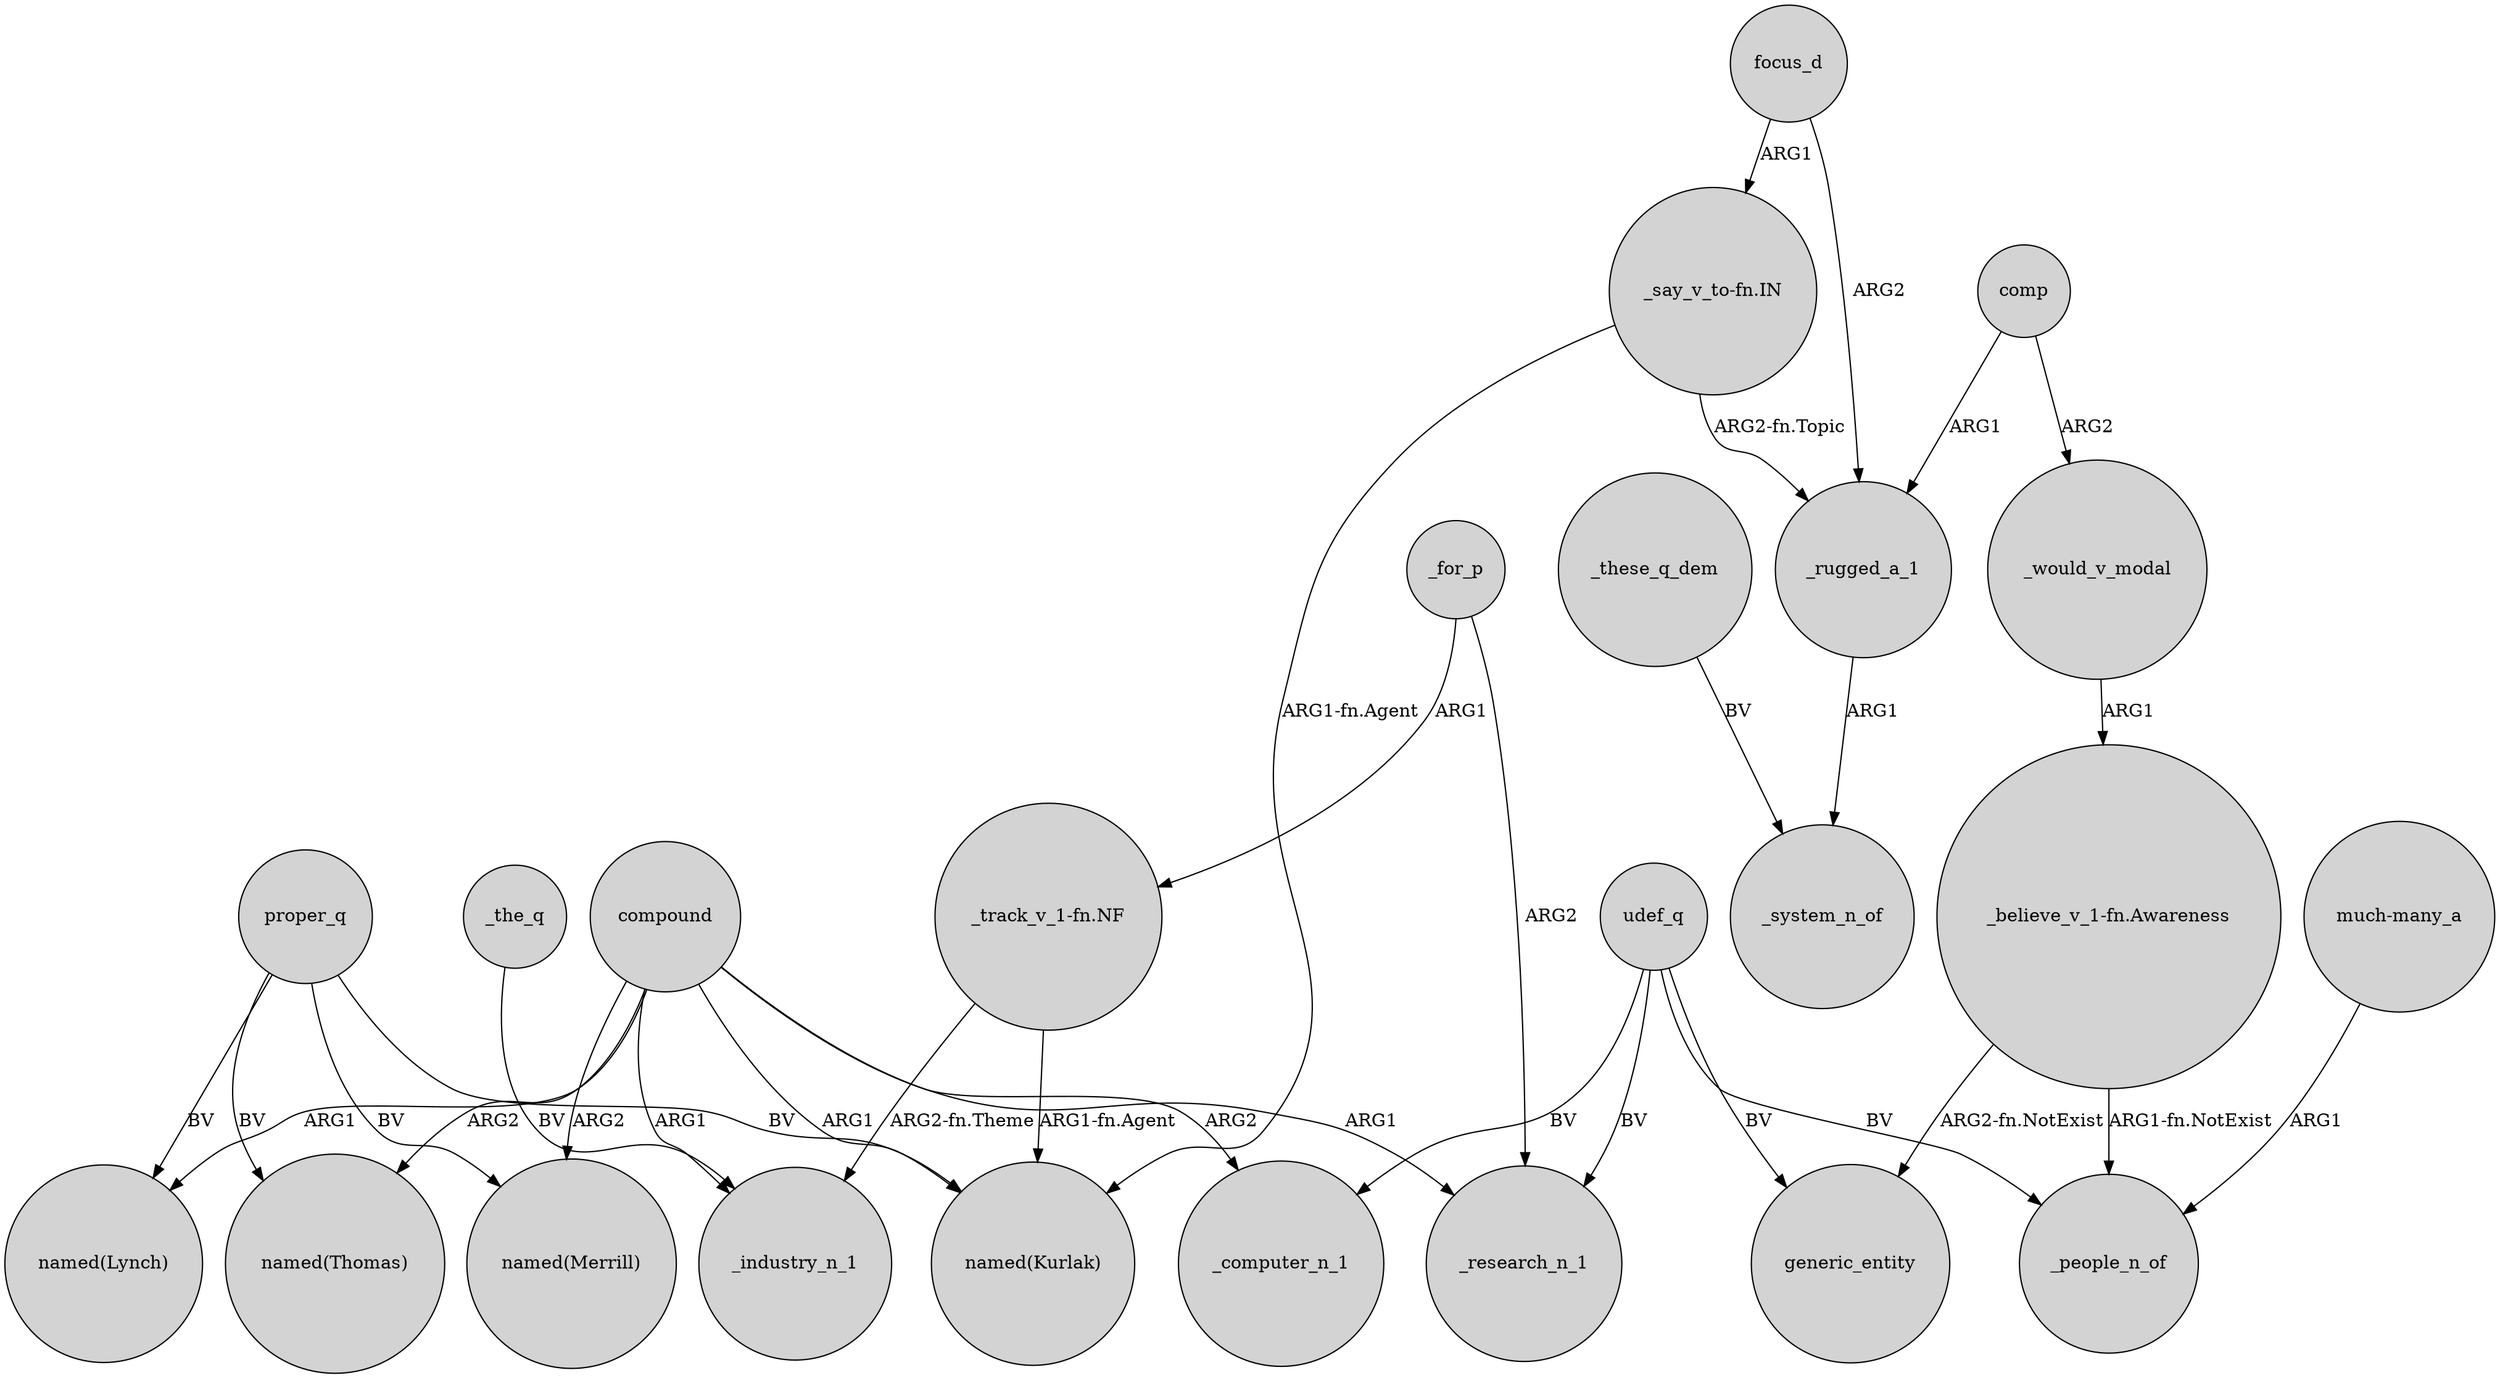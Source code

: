 digraph {
	node [shape=circle style=filled]
	_would_v_modal -> "_believe_v_1-fn.Awareness" [label=ARG1]
	_for_p -> _research_n_1 [label=ARG2]
	compound -> "named(Lynch)" [label=ARG1]
	udef_q -> generic_entity [label=BV]
	comp -> _would_v_modal [label=ARG2]
	udef_q -> _research_n_1 [label=BV]
	proper_q -> "named(Lynch)" [label=BV]
	"_believe_v_1-fn.Awareness" -> _people_n_of [label="ARG1-fn.NotExist"]
	focus_d -> _rugged_a_1 [label=ARG2]
	"_believe_v_1-fn.Awareness" -> generic_entity [label="ARG2-fn.NotExist"]
	"_say_v_to-fn.IN" -> "named(Kurlak)" [label="ARG1-fn.Agent"]
	compound -> _industry_n_1 [label=ARG1]
	"much-many_a" -> _people_n_of [label=ARG1]
	compound -> "named(Merrill)" [label=ARG2]
	_the_q -> _industry_n_1 [label=BV]
	compound -> _research_n_1 [label=ARG1]
	udef_q -> _computer_n_1 [label=BV]
	compound -> _computer_n_1 [label=ARG2]
	comp -> _rugged_a_1 [label=ARG1]
	udef_q -> _people_n_of [label=BV]
	proper_q -> "named(Thomas)" [label=BV]
	_rugged_a_1 -> _system_n_of [label=ARG1]
	_for_p -> "_track_v_1-fn.NF" [label=ARG1]
	"_say_v_to-fn.IN" -> _rugged_a_1 [label="ARG2-fn.Topic"]
	"_track_v_1-fn.NF" -> _industry_n_1 [label="ARG2-fn.Theme"]
	proper_q -> "named(Merrill)" [label=BV]
	proper_q -> "named(Kurlak)" [label=BV]
	"_track_v_1-fn.NF" -> "named(Kurlak)" [label="ARG1-fn.Agent"]
	compound -> "named(Thomas)" [label=ARG2]
	compound -> "named(Kurlak)" [label=ARG1]
	focus_d -> "_say_v_to-fn.IN" [label=ARG1]
	_these_q_dem -> _system_n_of [label=BV]
}
